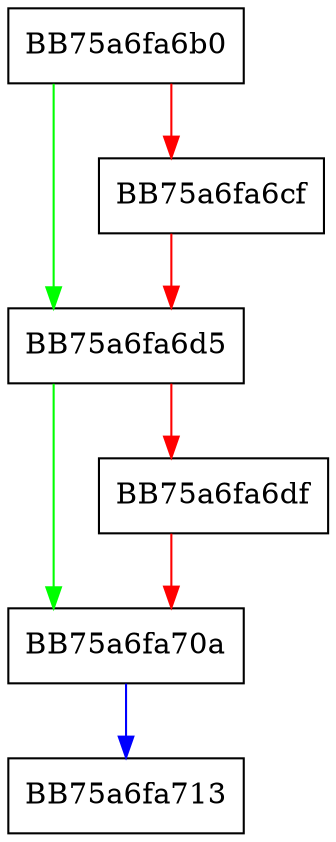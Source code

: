 digraph pushJsInit {
  node [shape="box"];
  graph [splines=ortho];
  BB75a6fa6b0 -> BB75a6fa6d5 [color="green"];
  BB75a6fa6b0 -> BB75a6fa6cf [color="red"];
  BB75a6fa6cf -> BB75a6fa6d5 [color="red"];
  BB75a6fa6d5 -> BB75a6fa70a [color="green"];
  BB75a6fa6d5 -> BB75a6fa6df [color="red"];
  BB75a6fa6df -> BB75a6fa70a [color="red"];
  BB75a6fa70a -> BB75a6fa713 [color="blue"];
}